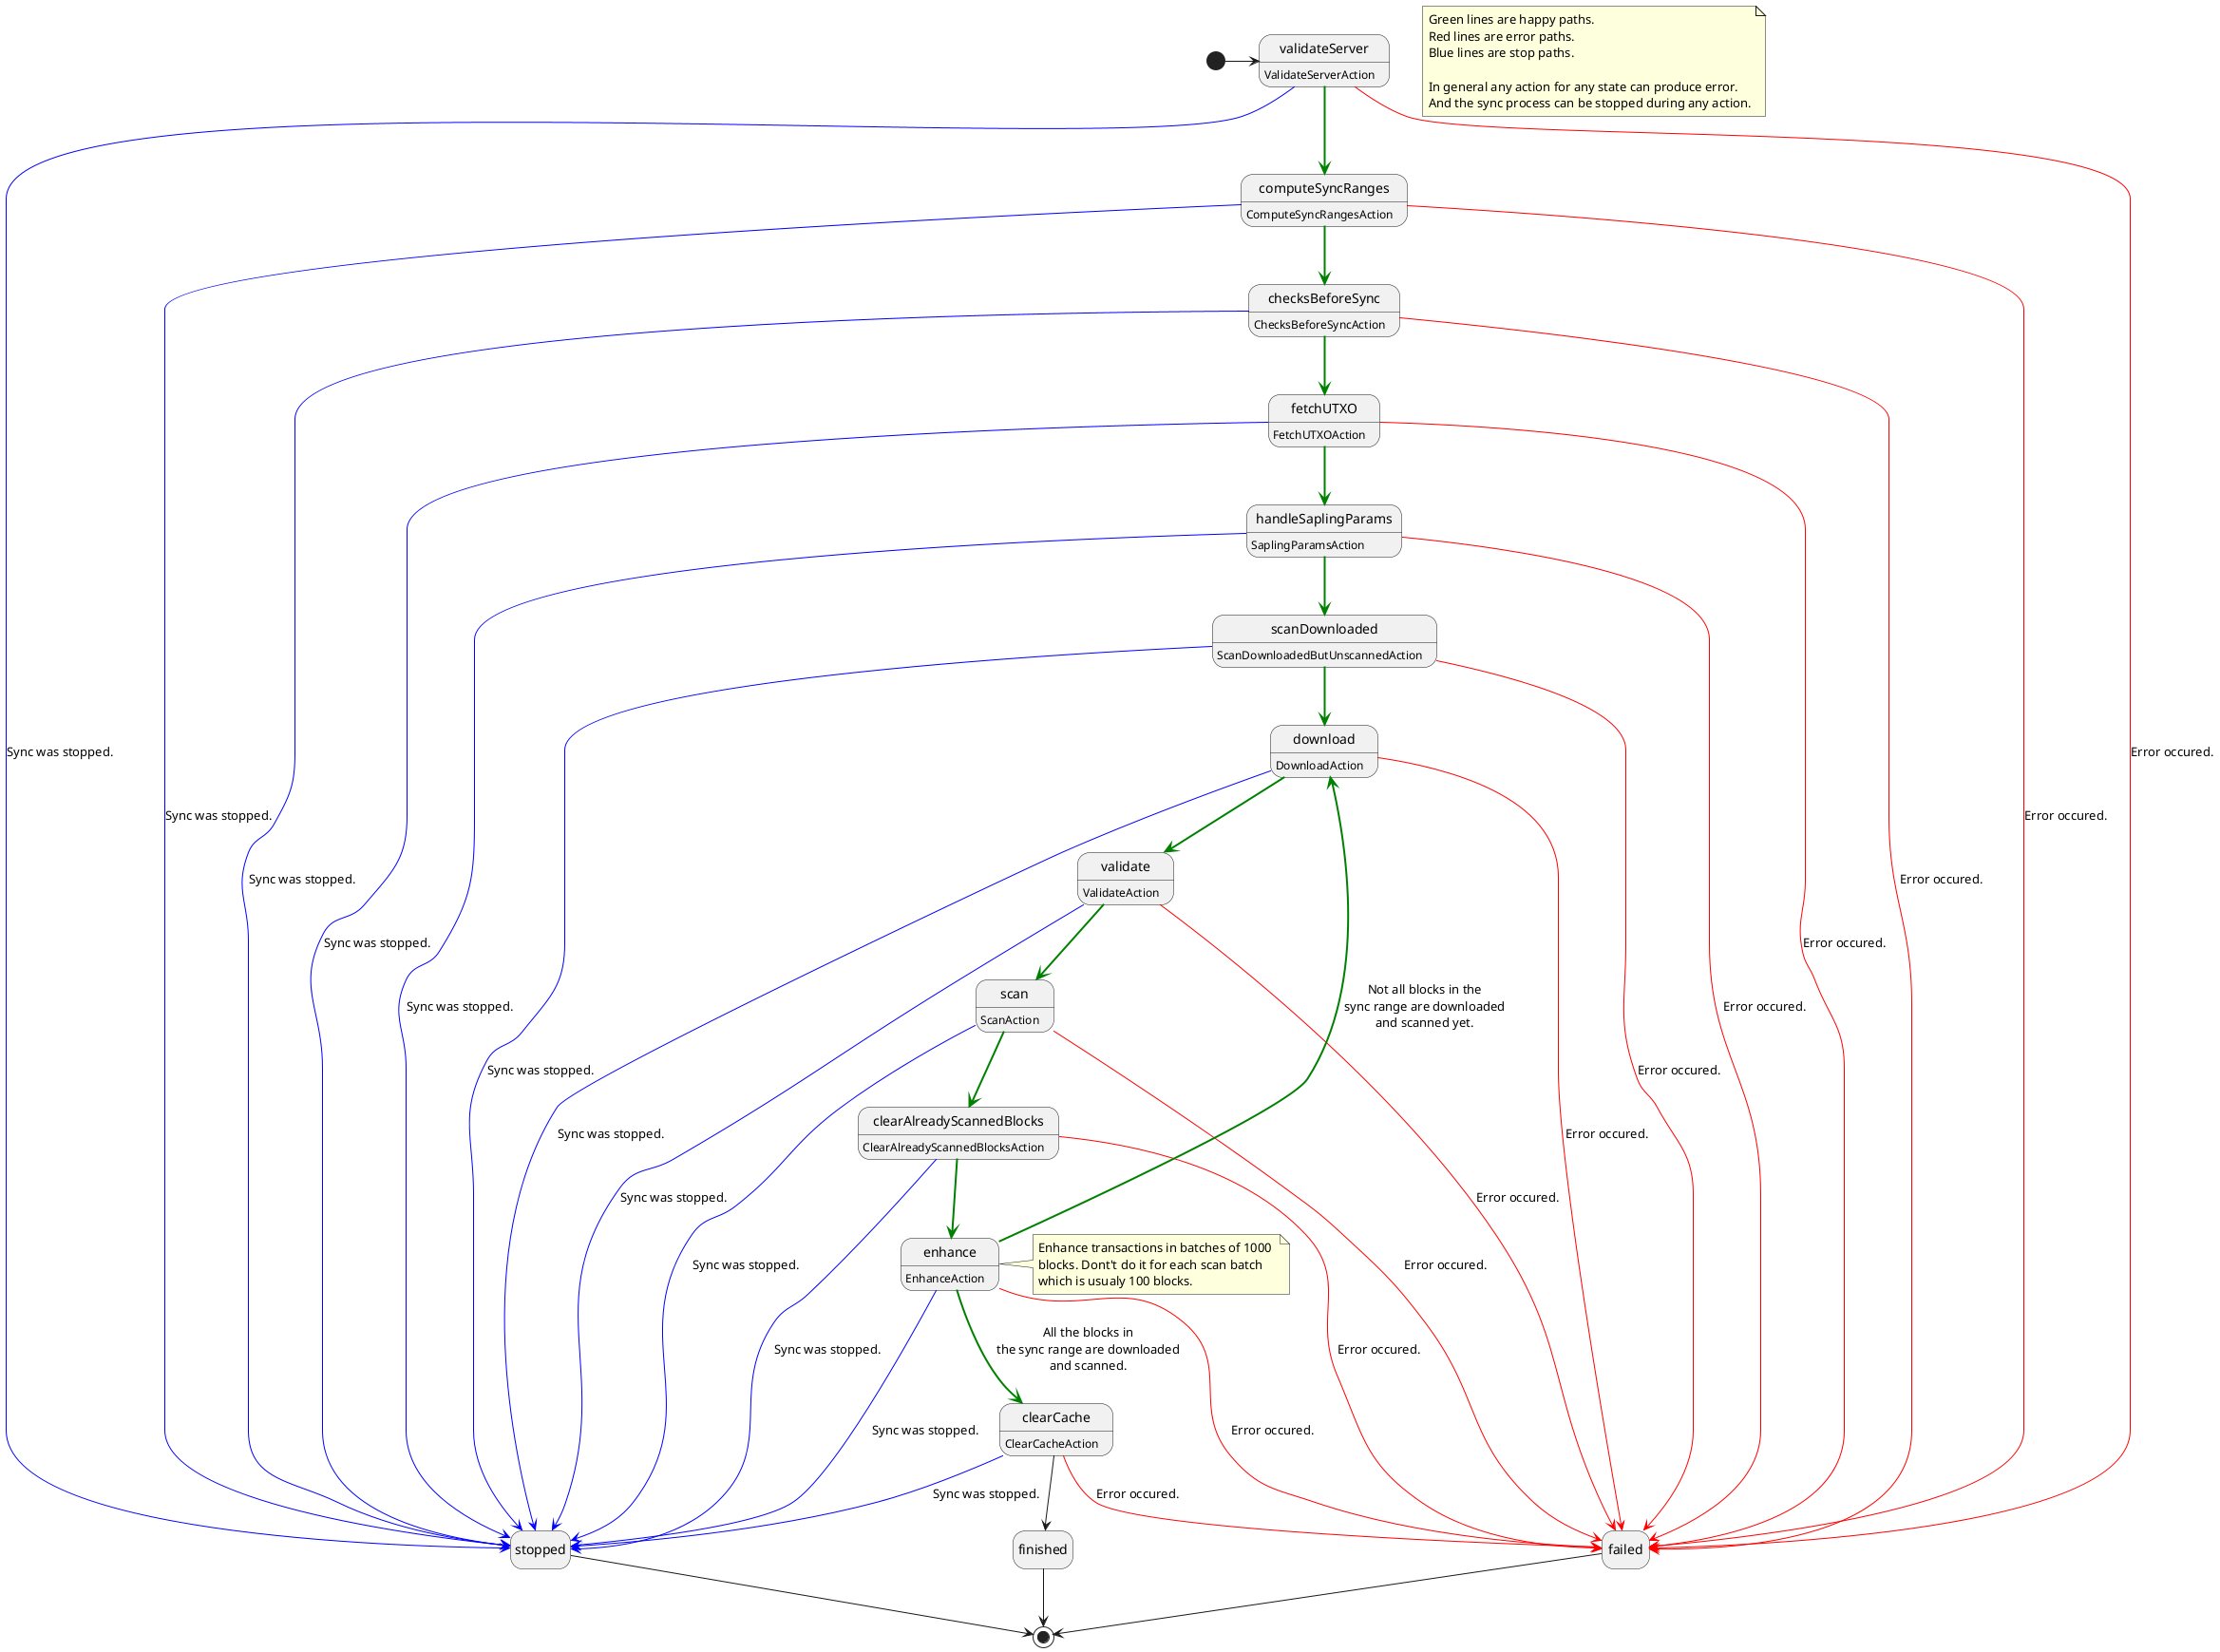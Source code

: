 @startuml
hide empty description

note as Lines
    Green lines are happy paths. 
    Red lines are error paths.
    Blue lines are stop paths.

    In general any action for any state can produce error.
    And the sync process can be stopped during any action.
end note


[*] -> validateServer

validateServer : ValidateServerAction
validateServer -[#green,bold]-> computeSyncRanges
validateServer -[#red]-> failed : Error occured.
validateServer -[#blue]-> stopped : Sync was stopped.

computeSyncRanges : ComputeSyncRangesAction
computeSyncRanges -[#green,bold]-> checksBeforeSync
computeSyncRanges -[#red]-> failed : Error occured.
computeSyncRanges -[#blue]-> stopped : Sync was stopped.

checksBeforeSync : ChecksBeforeSyncAction
checksBeforeSync -[#green,bold]-> fetchUTXO
checksBeforeSync -[#red]-> failed : Error occured.
checksBeforeSync -[#blue]-> stopped : Sync was stopped.

fetchUTXO : FetchUTXOAction
fetchUTXO -[#green,bold]-> handleSaplingParams
fetchUTXO -[#red]-> failed : Error occured.
fetchUTXO -[#blue]-> stopped : Sync was stopped.

handleSaplingParams : SaplingParamsAction
handleSaplingParams -[#green,bold]-> scanDownloaded
handleSaplingParams -[#red]-> failed : Error occured.
handleSaplingParams -[#blue]-> stopped : Sync was stopped.

scanDownloaded : ScanDownloadedButUnscannedAction
scanDownloaded -[#green,bold]-> download
scanDownloaded -[#red]-> failed : Error occured.
scanDownloaded -[#blue]-> stopped : Sync was stopped.

download : DownloadAction
download -[#green,bold]-> validate
download -[#red]-> failed : Error occured.
download -[#blue]-> stopped : Sync was stopped.

validate : ValidateAction
validate -[#green,bold]-> scan
validate -[#red]-> failed : Error occured.
validate -[#blue]-> stopped : Sync was stopped.

scan : ScanAction
scan -[#green,bold]-> clearAlreadyScannedBlocks
scan -[#red]-> failed : Error occured.
scan -[#blue]-> stopped : Sync was stopped.

clearAlreadyScannedBlocks : ClearAlreadyScannedBlocksAction
clearAlreadyScannedBlocks -[#green,bold]-> enhance
clearAlreadyScannedBlocks -[#red]-> failed : Error occured.
clearAlreadyScannedBlocks -[#blue]-> stopped : Sync was stopped.

enhance : EnhanceAction
enhance -[#green,bold]-> download : Not all blocks in the\nsync range are downloaded\nand scanned yet.
enhance -[#green,bold]-> clearCache : All the blocks in\nthe sync range are downloaded\nand scanned.
enhance -[#red]-> failed : Error occured.
enhance -[#blue]-> stopped : Sync was stopped.

note right of enhance
    Enhance transactions in batches of 1000 
    blocks. Dont't do it for each scan batch 
    which is usualy 100 blocks.
end note

clearCache : ClearCacheAction
clearCache --> finished
clearCache -[#red]-> failed : Error occured.
clearCache -[#blue]-> stopped : Sync was stopped.

finished --> [*]
failed --> [*]
stopped --> [*]

@enduml

